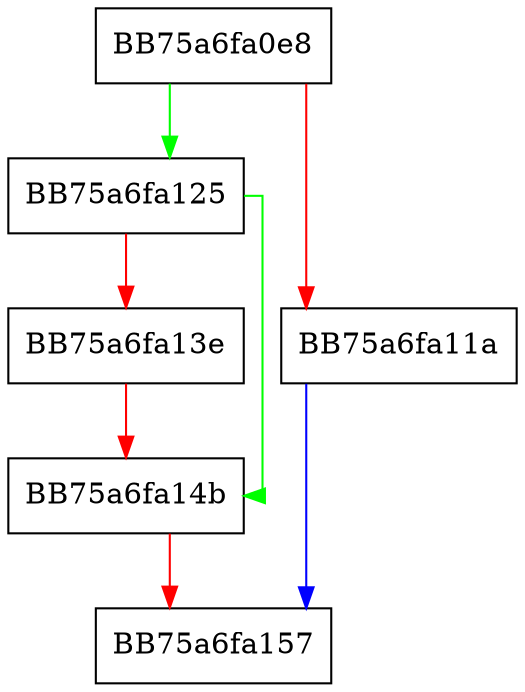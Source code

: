 digraph ShouldAllowDlpJitProcess {
  node [shape="box"];
  graph [splines=ortho];
  BB75a6fa0e8 -> BB75a6fa125 [color="green"];
  BB75a6fa0e8 -> BB75a6fa11a [color="red"];
  BB75a6fa11a -> BB75a6fa157 [color="blue"];
  BB75a6fa125 -> BB75a6fa14b [color="green"];
  BB75a6fa125 -> BB75a6fa13e [color="red"];
  BB75a6fa13e -> BB75a6fa14b [color="red"];
  BB75a6fa14b -> BB75a6fa157 [color="red"];
}